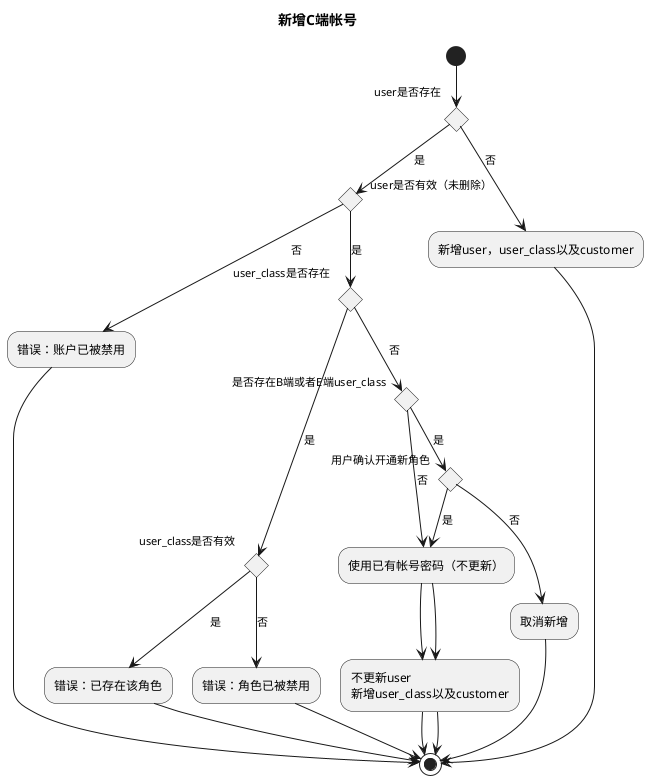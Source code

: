 @startuml
title 新增C端帐号
(*)  --> if "user是否存在" then
        --> [是] if "user是否有效（未删除）" then
            --> [否] "错误：账户已被禁用"
            -->(*)
        else
            --> [是] if "user_class是否存在" then
                --> [是] if "user_class是否有效" then
                        --> [是] "错误：已存在该角色"
                        -->(*)
                    else
                        --> [否] "错误：角色已被禁用"
                        -->(*)
                    endif
            else
                --> [否] if "是否存在B端或者E端user_class" then
                    --> [否] "使用已有帐号密码（不更新）"
                    --> "不更新user\n新增user_class以及customer"
                    -->(*)
                else
                    --> [是] if "用户确认开通新角色" then
                        --> [是] "使用已有帐号密码（不更新）"
                        --> "不更新user\n新增user_class以及customer"
                        -->(*)
                    else
                        --> [否] "取消新增"
                        -->(*)
                    endif
                endif
            endif
        endif
    else
        --> [否] "新增user，user_class以及customer"
        -->(*)
    endif
@enduml